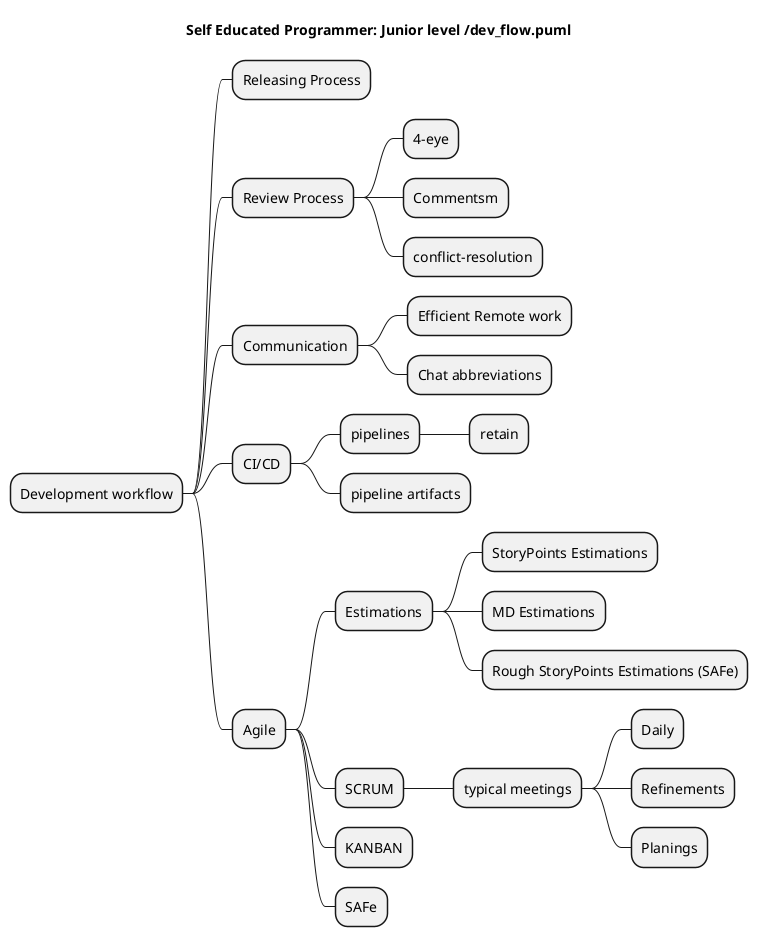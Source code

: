 @startmindmap
title Self Educated Programmer: Junior level /dev_flow.puml


* Development workflow
** Releasing Process
** Review Process
*** 4-eye
*** Commentsm
*** conflict-resolution
** Communication
*** Efficient Remote work
*** Chat abbreviations
** CI/CD
*** pipelines
**** retain
*** pipeline artifacts
** Agile
*** Estimations
**** StoryPoints Estimations
**** MD Estimations
**** Rough StoryPoints Estimations (SAFe)
*** SCRUM
**** typical meetings
***** Daily
***** Refinements
***** Planings
*** KANBAN
*** SAFe
@endmindmap
